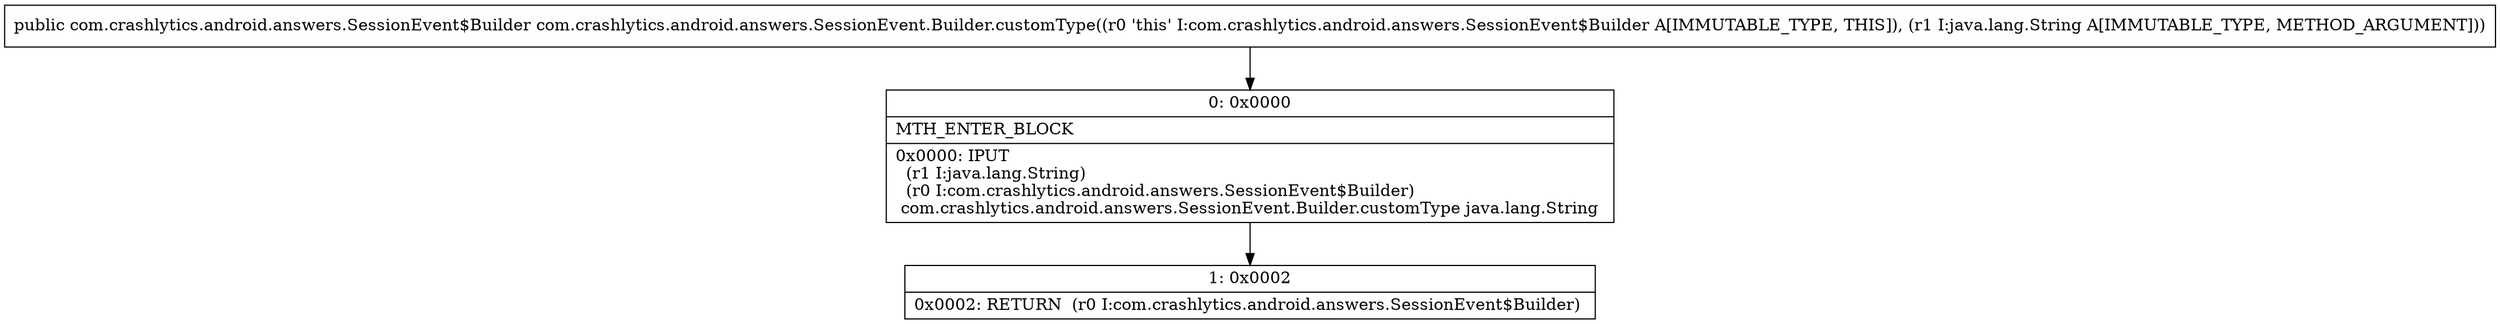 digraph "CFG forcom.crashlytics.android.answers.SessionEvent.Builder.customType(Ljava\/lang\/String;)Lcom\/crashlytics\/android\/answers\/SessionEvent$Builder;" {
Node_0 [shape=record,label="{0\:\ 0x0000|MTH_ENTER_BLOCK\l|0x0000: IPUT  \l  (r1 I:java.lang.String)\l  (r0 I:com.crashlytics.android.answers.SessionEvent$Builder)\l com.crashlytics.android.answers.SessionEvent.Builder.customType java.lang.String \l}"];
Node_1 [shape=record,label="{1\:\ 0x0002|0x0002: RETURN  (r0 I:com.crashlytics.android.answers.SessionEvent$Builder) \l}"];
MethodNode[shape=record,label="{public com.crashlytics.android.answers.SessionEvent$Builder com.crashlytics.android.answers.SessionEvent.Builder.customType((r0 'this' I:com.crashlytics.android.answers.SessionEvent$Builder A[IMMUTABLE_TYPE, THIS]), (r1 I:java.lang.String A[IMMUTABLE_TYPE, METHOD_ARGUMENT])) }"];
MethodNode -> Node_0;
Node_0 -> Node_1;
}

